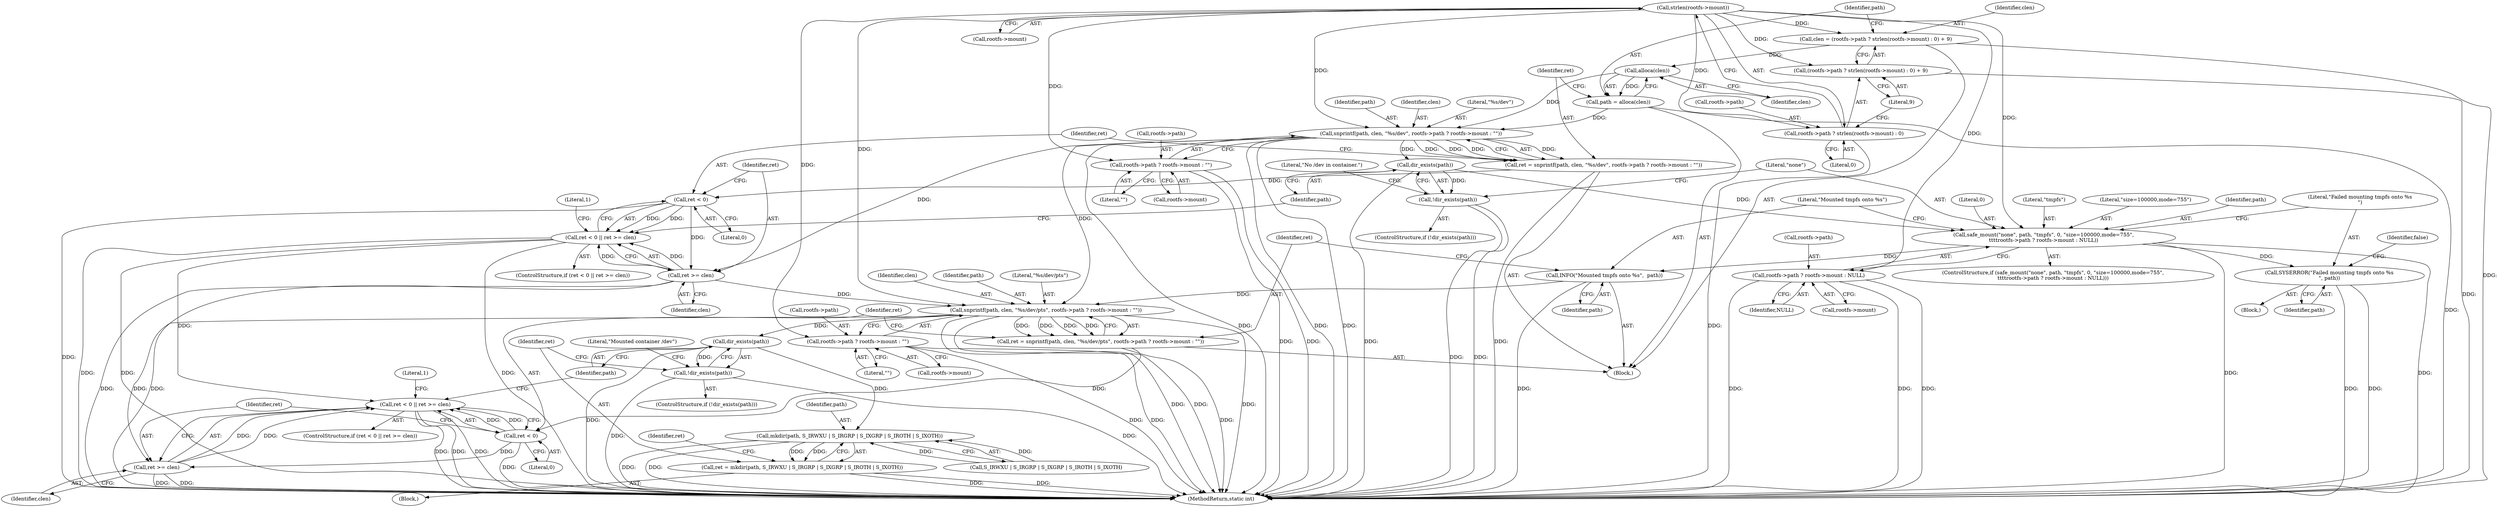 digraph "0_lxc_592fd47a6245508b79fe6ac819fe6d3b2c1289be_4@API" {
"1000119" [label="(Call,strlen(rootfs->mount))"];
"1000112" [label="(Call,clen = (rootfs->path ? strlen(rootfs->mount) : 0) + 9)"];
"1000127" [label="(Call,alloca(clen))"];
"1000125" [label="(Call,path = alloca(clen))"];
"1000131" [label="(Call,snprintf(path, clen, \"%s/dev\", rootfs->path ? rootfs->mount : \"\"))"];
"1000129" [label="(Call,ret = snprintf(path, clen, \"%s/dev\", rootfs->path ? rootfs->mount : \"\"))"];
"1000145" [label="(Call,ret < 0)"];
"1000144" [label="(Call,ret < 0 || ret >= clen)"];
"1000204" [label="(Call,ret < 0 || ret >= clen)"];
"1000148" [label="(Call,ret >= clen)"];
"1000191" [label="(Call,snprintf(path, clen, \"%s/dev/pts\", rootfs->path ? rootfs->mount : \"\"))"];
"1000189" [label="(Call,ret = snprintf(path, clen, \"%s/dev/pts\", rootfs->path ? rootfs->mount : \"\"))"];
"1000205" [label="(Call,ret < 0)"];
"1000208" [label="(Call,ret >= clen)"];
"1000216" [label="(Call,dir_exists(path))"];
"1000215" [label="(Call,!dir_exists(path))"];
"1000221" [label="(Call,mkdir(path, S_IRWXU | S_IRGRP | S_IXGRP | S_IROTH | S_IXOTH))"];
"1000219" [label="(Call,ret = mkdir(path, S_IRWXU | S_IRGRP | S_IXGRP | S_IROTH | S_IXOTH))"];
"1000156" [label="(Call,dir_exists(path))"];
"1000155" [label="(Call,!dir_exists(path))"];
"1000166" [label="(Call,safe_mount(\"none\", path, \"tmpfs\", 0, \"size=100000,mode=755\",\n\t\t\t\trootfs->path ? rootfs->mount : NULL))"];
"1000181" [label="(Call,SYSERROR(\"Failed mounting tmpfs onto %s\n\", path))"];
"1000186" [label="(Call,INFO(\"Mounted tmpfs onto %s\",  path))"];
"1000114" [label="(Call,(rootfs->path ? strlen(rootfs->mount) : 0) + 9)"];
"1000115" [label="(Call,rootfs->path ? strlen(rootfs->mount) : 0)"];
"1000135" [label="(Call,rootfs->path ? rootfs->mount : \"\")"];
"1000172" [label="(Call,rootfs->path ? rootfs->mount : NULL)"];
"1000195" [label="(Call,rootfs->path ? rootfs->mount : \"\")"];
"1000222" [label="(Identifier,path)"];
"1000188" [label="(Identifier,path)"];
"1000116" [label="(Call,rootfs->path)"];
"1000192" [label="(Identifier,path)"];
"1000183" [label="(Identifier,path)"];
"1000205" [label="(Call,ret < 0)"];
"1000219" [label="(Call,ret = mkdir(path, S_IRWXU | S_IRGRP | S_IXGRP | S_IROTH | S_IXOTH))"];
"1000199" [label="(Call,rootfs->mount)"];
"1000125" [label="(Call,path = alloca(clen))"];
"1000194" [label="(Literal,\"%s/dev/pts\")"];
"1000186" [label="(Call,INFO(\"Mounted tmpfs onto %s\",  path))"];
"1000208" [label="(Call,ret >= clen)"];
"1000119" [label="(Call,strlen(rootfs->mount))"];
"1000133" [label="(Identifier,clen)"];
"1000134" [label="(Literal,\"%s/dev\")"];
"1000166" [label="(Call,safe_mount(\"none\", path, \"tmpfs\", 0, \"size=100000,mode=755\",\n\t\t\t\trootfs->path ? rootfs->mount : NULL))"];
"1000202" [label="(Literal,\"\")"];
"1000128" [label="(Identifier,clen)"];
"1000172" [label="(Call,rootfs->path ? rootfs->mount : NULL)"];
"1000143" [label="(ControlStructure,if (ret < 0 || ret >= clen))"];
"1000132" [label="(Identifier,path)"];
"1000131" [label="(Call,snprintf(path, clen, \"%s/dev\", rootfs->path ? rootfs->mount : \"\"))"];
"1000180" [label="(Block,)"];
"1000127" [label="(Call,alloca(clen))"];
"1000241" [label="(Literal,\"Mounted container /dev\")"];
"1000113" [label="(Identifier,clen)"];
"1000181" [label="(Call,SYSERROR(\"Failed mounting tmpfs onto %s\n\", path))"];
"1000223" [label="(Call,S_IRWXU | S_IRGRP | S_IXGRP | S_IROTH | S_IXOTH)"];
"1000185" [label="(Identifier,false)"];
"1000135" [label="(Call,rootfs->path ? rootfs->mount : \"\")"];
"1000217" [label="(Identifier,path)"];
"1000204" [label="(Call,ret < 0 || ret >= clen)"];
"1000165" [label="(ControlStructure,if (safe_mount(\"none\", path, \"tmpfs\", 0, \"size=100000,mode=755\",\n\t\t\t\trootfs->path ? rootfs->mount : NULL)))"];
"1000215" [label="(Call,!dir_exists(path))"];
"1000171" [label="(Literal,\"size=100000,mode=755\")"];
"1000147" [label="(Literal,0)"];
"1000216" [label="(Call,dir_exists(path))"];
"1000149" [label="(Identifier,ret)"];
"1000244" [label="(MethodReturn,static int)"];
"1000233" [label="(Identifier,ret)"];
"1000168" [label="(Identifier,path)"];
"1000190" [label="(Identifier,ret)"];
"1000112" [label="(Call,clen = (rootfs->path ? strlen(rootfs->mount) : 0) + 9)"];
"1000170" [label="(Literal,0)"];
"1000144" [label="(Call,ret < 0 || ret >= clen)"];
"1000129" [label="(Call,ret = snprintf(path, clen, \"%s/dev\", rootfs->path ? rootfs->mount : \"\"))"];
"1000114" [label="(Call,(rootfs->path ? strlen(rootfs->mount) : 0) + 9)"];
"1000193" [label="(Identifier,clen)"];
"1000124" [label="(Literal,9)"];
"1000142" [label="(Literal,\"\")"];
"1000169" [label="(Literal,\"tmpfs\")"];
"1000206" [label="(Identifier,ret)"];
"1000115" [label="(Call,rootfs->path ? strlen(rootfs->mount) : 0)"];
"1000176" [label="(Call,rootfs->mount)"];
"1000203" [label="(ControlStructure,if (ret < 0 || ret >= clen))"];
"1000210" [label="(Identifier,clen)"];
"1000120" [label="(Call,rootfs->mount)"];
"1000150" [label="(Identifier,clen)"];
"1000139" [label="(Call,rootfs->mount)"];
"1000167" [label="(Literal,\"none\")"];
"1000145" [label="(Call,ret < 0)"];
"1000220" [label="(Identifier,ret)"];
"1000153" [label="(Literal,1)"];
"1000209" [label="(Identifier,ret)"];
"1000157" [label="(Identifier,path)"];
"1000123" [label="(Literal,0)"];
"1000136" [label="(Call,rootfs->path)"];
"1000155" [label="(Call,!dir_exists(path))"];
"1000187" [label="(Literal,\"Mounted tmpfs onto %s\")"];
"1000148" [label="(Call,ret >= clen)"];
"1000126" [label="(Identifier,path)"];
"1000218" [label="(Block,)"];
"1000207" [label="(Literal,0)"];
"1000221" [label="(Call,mkdir(path, S_IRWXU | S_IRGRP | S_IXGRP | S_IROTH | S_IXOTH))"];
"1000214" [label="(ControlStructure,if (!dir_exists(path)))"];
"1000196" [label="(Call,rootfs->path)"];
"1000189" [label="(Call,ret = snprintf(path, clen, \"%s/dev/pts\", rootfs->path ? rootfs->mount : \"\"))"];
"1000195" [label="(Call,rootfs->path ? rootfs->mount : \"\")"];
"1000173" [label="(Call,rootfs->path)"];
"1000182" [label="(Literal,\"Failed mounting tmpfs onto %s\n\")"];
"1000106" [label="(Block,)"];
"1000156" [label="(Call,dir_exists(path))"];
"1000191" [label="(Call,snprintf(path, clen, \"%s/dev/pts\", rootfs->path ? rootfs->mount : \"\"))"];
"1000179" [label="(Identifier,NULL)"];
"1000160" [label="(Literal,\"No /dev in container.\")"];
"1000130" [label="(Identifier,ret)"];
"1000146" [label="(Identifier,ret)"];
"1000213" [label="(Literal,1)"];
"1000154" [label="(ControlStructure,if (!dir_exists(path)))"];
"1000119" -> "1000115"  [label="AST: "];
"1000119" -> "1000120"  [label="CFG: "];
"1000120" -> "1000119"  [label="AST: "];
"1000115" -> "1000119"  [label="CFG: "];
"1000119" -> "1000112"  [label="DDG: "];
"1000119" -> "1000114"  [label="DDG: "];
"1000119" -> "1000115"  [label="DDG: "];
"1000119" -> "1000131"  [label="DDG: "];
"1000119" -> "1000135"  [label="DDG: "];
"1000119" -> "1000166"  [label="DDG: "];
"1000119" -> "1000172"  [label="DDG: "];
"1000119" -> "1000191"  [label="DDG: "];
"1000119" -> "1000195"  [label="DDG: "];
"1000112" -> "1000106"  [label="AST: "];
"1000112" -> "1000114"  [label="CFG: "];
"1000113" -> "1000112"  [label="AST: "];
"1000114" -> "1000112"  [label="AST: "];
"1000126" -> "1000112"  [label="CFG: "];
"1000112" -> "1000244"  [label="DDG: "];
"1000112" -> "1000127"  [label="DDG: "];
"1000127" -> "1000125"  [label="AST: "];
"1000127" -> "1000128"  [label="CFG: "];
"1000128" -> "1000127"  [label="AST: "];
"1000125" -> "1000127"  [label="CFG: "];
"1000127" -> "1000125"  [label="DDG: "];
"1000127" -> "1000131"  [label="DDG: "];
"1000125" -> "1000106"  [label="AST: "];
"1000126" -> "1000125"  [label="AST: "];
"1000130" -> "1000125"  [label="CFG: "];
"1000125" -> "1000244"  [label="DDG: "];
"1000125" -> "1000131"  [label="DDG: "];
"1000131" -> "1000129"  [label="AST: "];
"1000131" -> "1000135"  [label="CFG: "];
"1000132" -> "1000131"  [label="AST: "];
"1000133" -> "1000131"  [label="AST: "];
"1000134" -> "1000131"  [label="AST: "];
"1000135" -> "1000131"  [label="AST: "];
"1000129" -> "1000131"  [label="CFG: "];
"1000131" -> "1000244"  [label="DDG: "];
"1000131" -> "1000244"  [label="DDG: "];
"1000131" -> "1000244"  [label="DDG: "];
"1000131" -> "1000129"  [label="DDG: "];
"1000131" -> "1000129"  [label="DDG: "];
"1000131" -> "1000129"  [label="DDG: "];
"1000131" -> "1000129"  [label="DDG: "];
"1000131" -> "1000148"  [label="DDG: "];
"1000131" -> "1000156"  [label="DDG: "];
"1000131" -> "1000191"  [label="DDG: "];
"1000129" -> "1000106"  [label="AST: "];
"1000130" -> "1000129"  [label="AST: "];
"1000146" -> "1000129"  [label="CFG: "];
"1000129" -> "1000244"  [label="DDG: "];
"1000129" -> "1000145"  [label="DDG: "];
"1000145" -> "1000144"  [label="AST: "];
"1000145" -> "1000147"  [label="CFG: "];
"1000146" -> "1000145"  [label="AST: "];
"1000147" -> "1000145"  [label="AST: "];
"1000149" -> "1000145"  [label="CFG: "];
"1000144" -> "1000145"  [label="CFG: "];
"1000145" -> "1000244"  [label="DDG: "];
"1000145" -> "1000144"  [label="DDG: "];
"1000145" -> "1000144"  [label="DDG: "];
"1000145" -> "1000148"  [label="DDG: "];
"1000144" -> "1000143"  [label="AST: "];
"1000144" -> "1000148"  [label="CFG: "];
"1000148" -> "1000144"  [label="AST: "];
"1000153" -> "1000144"  [label="CFG: "];
"1000157" -> "1000144"  [label="CFG: "];
"1000144" -> "1000244"  [label="DDG: "];
"1000144" -> "1000244"  [label="DDG: "];
"1000144" -> "1000244"  [label="DDG: "];
"1000148" -> "1000144"  [label="DDG: "];
"1000148" -> "1000144"  [label="DDG: "];
"1000144" -> "1000204"  [label="DDG: "];
"1000204" -> "1000203"  [label="AST: "];
"1000204" -> "1000205"  [label="CFG: "];
"1000204" -> "1000208"  [label="CFG: "];
"1000205" -> "1000204"  [label="AST: "];
"1000208" -> "1000204"  [label="AST: "];
"1000213" -> "1000204"  [label="CFG: "];
"1000217" -> "1000204"  [label="CFG: "];
"1000204" -> "1000244"  [label="DDG: "];
"1000204" -> "1000244"  [label="DDG: "];
"1000204" -> "1000244"  [label="DDG: "];
"1000205" -> "1000204"  [label="DDG: "];
"1000205" -> "1000204"  [label="DDG: "];
"1000208" -> "1000204"  [label="DDG: "];
"1000208" -> "1000204"  [label="DDG: "];
"1000148" -> "1000150"  [label="CFG: "];
"1000149" -> "1000148"  [label="AST: "];
"1000150" -> "1000148"  [label="AST: "];
"1000148" -> "1000244"  [label="DDG: "];
"1000148" -> "1000244"  [label="DDG: "];
"1000148" -> "1000191"  [label="DDG: "];
"1000191" -> "1000189"  [label="AST: "];
"1000191" -> "1000195"  [label="CFG: "];
"1000192" -> "1000191"  [label="AST: "];
"1000193" -> "1000191"  [label="AST: "];
"1000194" -> "1000191"  [label="AST: "];
"1000195" -> "1000191"  [label="AST: "];
"1000189" -> "1000191"  [label="CFG: "];
"1000191" -> "1000244"  [label="DDG: "];
"1000191" -> "1000244"  [label="DDG: "];
"1000191" -> "1000244"  [label="DDG: "];
"1000191" -> "1000189"  [label="DDG: "];
"1000191" -> "1000189"  [label="DDG: "];
"1000191" -> "1000189"  [label="DDG: "];
"1000191" -> "1000189"  [label="DDG: "];
"1000186" -> "1000191"  [label="DDG: "];
"1000191" -> "1000208"  [label="DDG: "];
"1000191" -> "1000216"  [label="DDG: "];
"1000189" -> "1000106"  [label="AST: "];
"1000190" -> "1000189"  [label="AST: "];
"1000206" -> "1000189"  [label="CFG: "];
"1000189" -> "1000244"  [label="DDG: "];
"1000189" -> "1000205"  [label="DDG: "];
"1000205" -> "1000207"  [label="CFG: "];
"1000206" -> "1000205"  [label="AST: "];
"1000207" -> "1000205"  [label="AST: "];
"1000209" -> "1000205"  [label="CFG: "];
"1000205" -> "1000244"  [label="DDG: "];
"1000205" -> "1000208"  [label="DDG: "];
"1000208" -> "1000210"  [label="CFG: "];
"1000209" -> "1000208"  [label="AST: "];
"1000210" -> "1000208"  [label="AST: "];
"1000208" -> "1000244"  [label="DDG: "];
"1000208" -> "1000244"  [label="DDG: "];
"1000216" -> "1000215"  [label="AST: "];
"1000216" -> "1000217"  [label="CFG: "];
"1000217" -> "1000216"  [label="AST: "];
"1000215" -> "1000216"  [label="CFG: "];
"1000216" -> "1000244"  [label="DDG: "];
"1000216" -> "1000215"  [label="DDG: "];
"1000216" -> "1000221"  [label="DDG: "];
"1000215" -> "1000214"  [label="AST: "];
"1000220" -> "1000215"  [label="CFG: "];
"1000241" -> "1000215"  [label="CFG: "];
"1000215" -> "1000244"  [label="DDG: "];
"1000215" -> "1000244"  [label="DDG: "];
"1000221" -> "1000219"  [label="AST: "];
"1000221" -> "1000223"  [label="CFG: "];
"1000222" -> "1000221"  [label="AST: "];
"1000223" -> "1000221"  [label="AST: "];
"1000219" -> "1000221"  [label="CFG: "];
"1000221" -> "1000244"  [label="DDG: "];
"1000221" -> "1000244"  [label="DDG: "];
"1000221" -> "1000219"  [label="DDG: "];
"1000221" -> "1000219"  [label="DDG: "];
"1000223" -> "1000221"  [label="DDG: "];
"1000223" -> "1000221"  [label="DDG: "];
"1000219" -> "1000218"  [label="AST: "];
"1000220" -> "1000219"  [label="AST: "];
"1000233" -> "1000219"  [label="CFG: "];
"1000219" -> "1000244"  [label="DDG: "];
"1000219" -> "1000244"  [label="DDG: "];
"1000156" -> "1000155"  [label="AST: "];
"1000156" -> "1000157"  [label="CFG: "];
"1000157" -> "1000156"  [label="AST: "];
"1000155" -> "1000156"  [label="CFG: "];
"1000156" -> "1000244"  [label="DDG: "];
"1000156" -> "1000155"  [label="DDG: "];
"1000156" -> "1000166"  [label="DDG: "];
"1000155" -> "1000154"  [label="AST: "];
"1000160" -> "1000155"  [label="CFG: "];
"1000167" -> "1000155"  [label="CFG: "];
"1000155" -> "1000244"  [label="DDG: "];
"1000155" -> "1000244"  [label="DDG: "];
"1000166" -> "1000165"  [label="AST: "];
"1000166" -> "1000172"  [label="CFG: "];
"1000167" -> "1000166"  [label="AST: "];
"1000168" -> "1000166"  [label="AST: "];
"1000169" -> "1000166"  [label="AST: "];
"1000170" -> "1000166"  [label="AST: "];
"1000171" -> "1000166"  [label="AST: "];
"1000172" -> "1000166"  [label="AST: "];
"1000182" -> "1000166"  [label="CFG: "];
"1000187" -> "1000166"  [label="CFG: "];
"1000166" -> "1000244"  [label="DDG: "];
"1000166" -> "1000244"  [label="DDG: "];
"1000166" -> "1000181"  [label="DDG: "];
"1000166" -> "1000186"  [label="DDG: "];
"1000181" -> "1000180"  [label="AST: "];
"1000181" -> "1000183"  [label="CFG: "];
"1000182" -> "1000181"  [label="AST: "];
"1000183" -> "1000181"  [label="AST: "];
"1000185" -> "1000181"  [label="CFG: "];
"1000181" -> "1000244"  [label="DDG: "];
"1000181" -> "1000244"  [label="DDG: "];
"1000186" -> "1000106"  [label="AST: "];
"1000186" -> "1000188"  [label="CFG: "];
"1000187" -> "1000186"  [label="AST: "];
"1000188" -> "1000186"  [label="AST: "];
"1000190" -> "1000186"  [label="CFG: "];
"1000186" -> "1000244"  [label="DDG: "];
"1000114" -> "1000124"  [label="CFG: "];
"1000115" -> "1000114"  [label="AST: "];
"1000124" -> "1000114"  [label="AST: "];
"1000114" -> "1000244"  [label="DDG: "];
"1000115" -> "1000123"  [label="CFG: "];
"1000116" -> "1000115"  [label="AST: "];
"1000123" -> "1000115"  [label="AST: "];
"1000124" -> "1000115"  [label="CFG: "];
"1000115" -> "1000244"  [label="DDG: "];
"1000135" -> "1000139"  [label="CFG: "];
"1000135" -> "1000142"  [label="CFG: "];
"1000136" -> "1000135"  [label="AST: "];
"1000139" -> "1000135"  [label="AST: "];
"1000142" -> "1000135"  [label="AST: "];
"1000135" -> "1000244"  [label="DDG: "];
"1000135" -> "1000244"  [label="DDG: "];
"1000172" -> "1000176"  [label="CFG: "];
"1000172" -> "1000179"  [label="CFG: "];
"1000173" -> "1000172"  [label="AST: "];
"1000176" -> "1000172"  [label="AST: "];
"1000179" -> "1000172"  [label="AST: "];
"1000172" -> "1000244"  [label="DDG: "];
"1000172" -> "1000244"  [label="DDG: "];
"1000172" -> "1000244"  [label="DDG: "];
"1000195" -> "1000199"  [label="CFG: "];
"1000195" -> "1000202"  [label="CFG: "];
"1000196" -> "1000195"  [label="AST: "];
"1000199" -> "1000195"  [label="AST: "];
"1000202" -> "1000195"  [label="AST: "];
"1000195" -> "1000244"  [label="DDG: "];
"1000195" -> "1000244"  [label="DDG: "];
}
